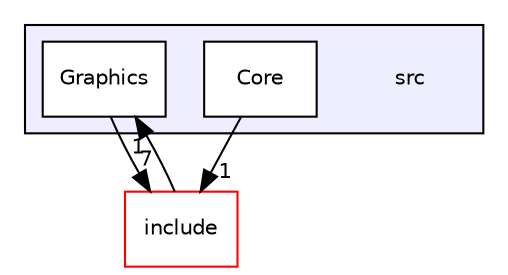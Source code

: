 digraph "/home/kevin/Desktop/Projects/C++/CockatooEngine/src" {
  compound=true
  node [ fontsize="10", fontname="Helvetica"];
  edge [ labelfontsize="10", labelfontname="Helvetica"];
  subgraph clusterdir_68267d1309a1af8e8297ef4c3efbcdba {
    graph [ bgcolor="#eeeeff", pencolor="black", label="" URL="dir_68267d1309a1af8e8297ef4c3efbcdba.html"];
    dir_68267d1309a1af8e8297ef4c3efbcdba [shape=plaintext label="src"];
    dir_a2f0e5642e47e7ed59fe0f0829eafb5f [shape=box label="Core" color="black" fillcolor="white" style="filled" URL="dir_a2f0e5642e47e7ed59fe0f0829eafb5f.html"];
    dir_3419e189e460663ec2c964233bf8dcd6 [shape=box label="Graphics" color="black" fillcolor="white" style="filled" URL="dir_3419e189e460663ec2c964233bf8dcd6.html"];
  }
  dir_d44c64559bbebec7f509842c48db8b23 [shape=box label="include" fillcolor="white" style="filled" color="red" URL="dir_d44c64559bbebec7f509842c48db8b23.html"];
  dir_a2f0e5642e47e7ed59fe0f0829eafb5f->dir_d44c64559bbebec7f509842c48db8b23 [headlabel="1", labeldistance=1.5 headhref="dir_000006_000000.html"];
  dir_d44c64559bbebec7f509842c48db8b23->dir_3419e189e460663ec2c964233bf8dcd6 [headlabel="1", labeldistance=1.5 headhref="dir_000000_000007.html"];
  dir_3419e189e460663ec2c964233bf8dcd6->dir_d44c64559bbebec7f509842c48db8b23 [headlabel="7", labeldistance=1.5 headhref="dir_000007_000000.html"];
}

